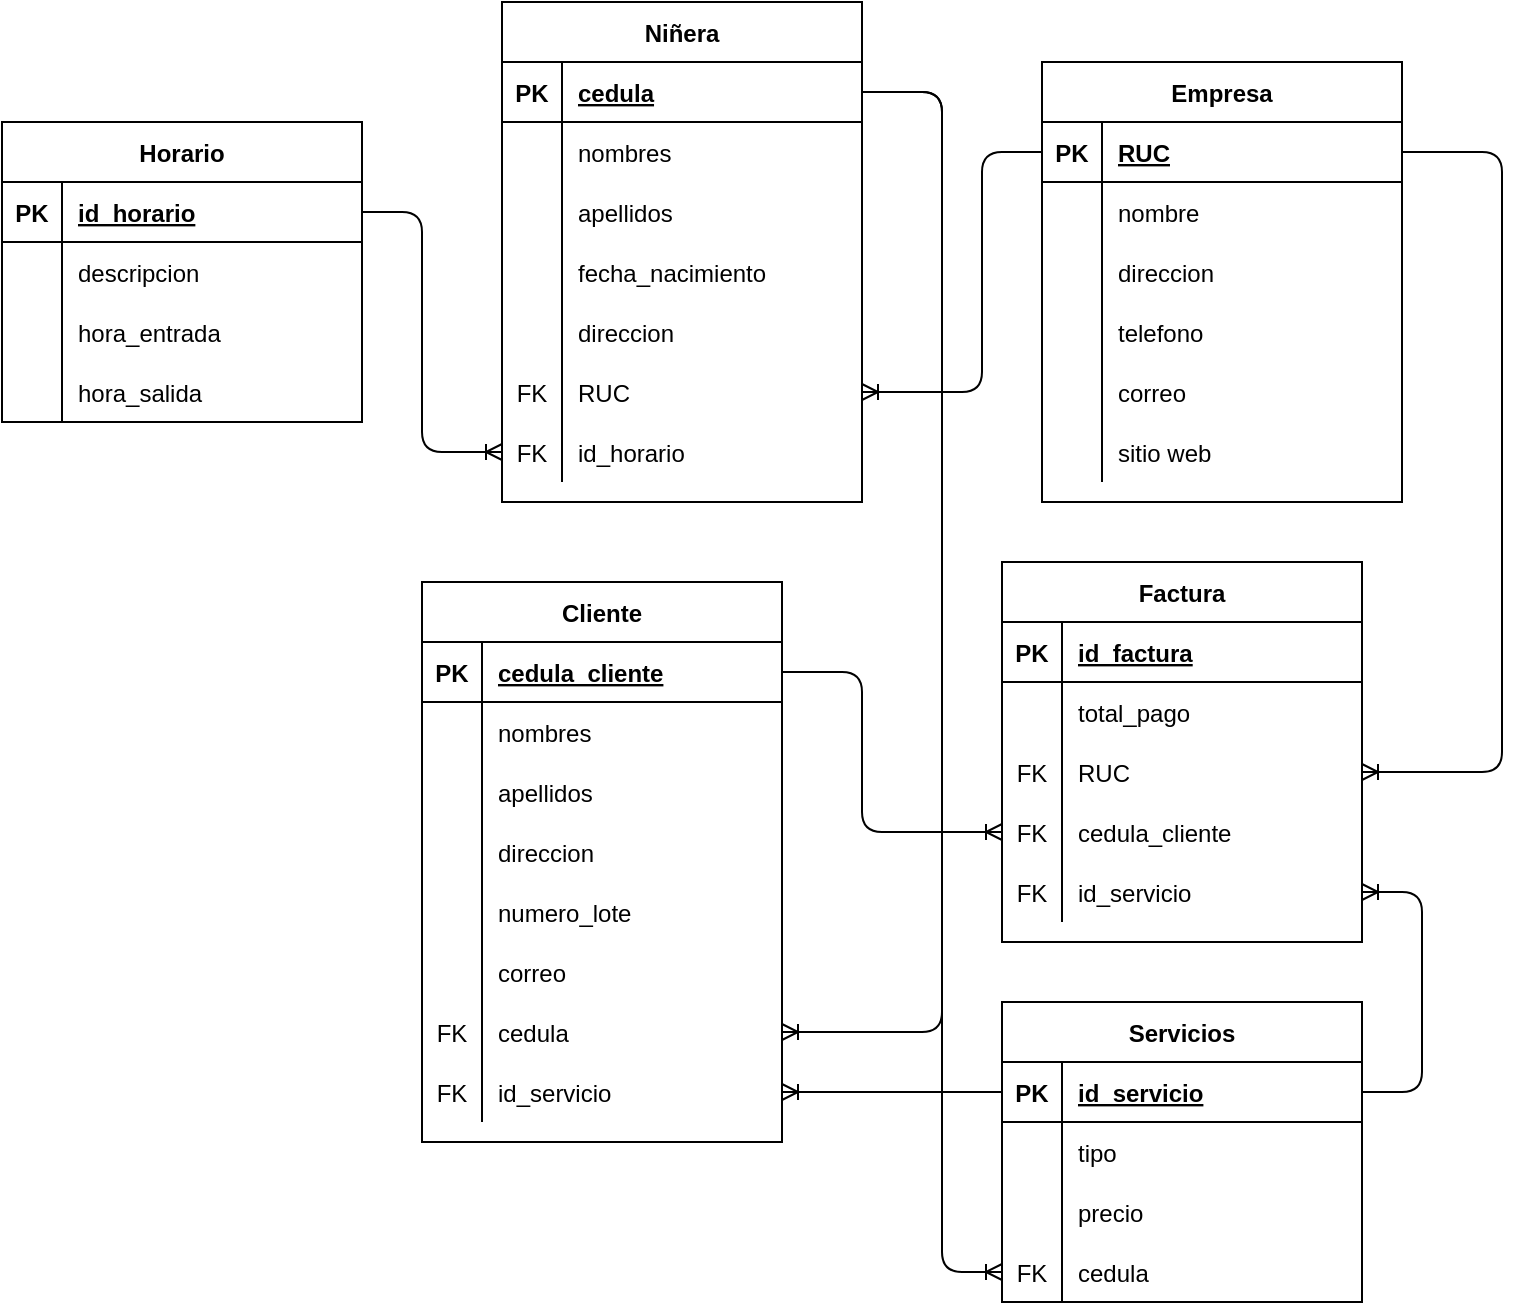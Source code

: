 <mxfile version="14.1.1" type="github">
  <diagram id="5tluQdL6xdT2zrSYv1yT" name="Page-1">
    <mxGraphModel dx="1693" dy="440" grid="1" gridSize="10" guides="1" tooltips="1" connect="1" arrows="1" fold="1" page="1" pageScale="1" pageWidth="827" pageHeight="1169" math="0" shadow="0">
      <root>
        <mxCell id="0" />
        <mxCell id="1" parent="0" />
        <mxCell id="ym8hI3b31hgyL1Go6r70-1" value="Empresa" style="shape=table;startSize=30;container=1;collapsible=1;childLayout=tableLayout;fixedRows=1;rowLines=0;fontStyle=1;align=center;resizeLast=1;" vertex="1" parent="1">
          <mxGeometry x="380" y="50" width="180" height="220" as="geometry" />
        </mxCell>
        <mxCell id="ym8hI3b31hgyL1Go6r70-2" value="" style="shape=partialRectangle;collapsible=0;dropTarget=0;pointerEvents=0;fillColor=none;top=0;left=0;bottom=1;right=0;points=[[0,0.5],[1,0.5]];portConstraint=eastwest;" vertex="1" parent="ym8hI3b31hgyL1Go6r70-1">
          <mxGeometry y="30" width="180" height="30" as="geometry" />
        </mxCell>
        <mxCell id="ym8hI3b31hgyL1Go6r70-3" value="PK" style="shape=partialRectangle;connectable=0;fillColor=none;top=0;left=0;bottom=0;right=0;fontStyle=1;overflow=hidden;" vertex="1" parent="ym8hI3b31hgyL1Go6r70-2">
          <mxGeometry width="30" height="30" as="geometry" />
        </mxCell>
        <mxCell id="ym8hI3b31hgyL1Go6r70-4" value="RUC" style="shape=partialRectangle;connectable=0;fillColor=none;top=0;left=0;bottom=0;right=0;align=left;spacingLeft=6;fontStyle=5;overflow=hidden;" vertex="1" parent="ym8hI3b31hgyL1Go6r70-2">
          <mxGeometry x="30" width="150" height="30" as="geometry" />
        </mxCell>
        <mxCell id="ym8hI3b31hgyL1Go6r70-5" value="" style="shape=partialRectangle;collapsible=0;dropTarget=0;pointerEvents=0;fillColor=none;top=0;left=0;bottom=0;right=0;points=[[0,0.5],[1,0.5]];portConstraint=eastwest;" vertex="1" parent="ym8hI3b31hgyL1Go6r70-1">
          <mxGeometry y="60" width="180" height="30" as="geometry" />
        </mxCell>
        <mxCell id="ym8hI3b31hgyL1Go6r70-6" value="" style="shape=partialRectangle;connectable=0;fillColor=none;top=0;left=0;bottom=0;right=0;editable=1;overflow=hidden;" vertex="1" parent="ym8hI3b31hgyL1Go6r70-5">
          <mxGeometry width="30" height="30" as="geometry" />
        </mxCell>
        <mxCell id="ym8hI3b31hgyL1Go6r70-7" value="nombre" style="shape=partialRectangle;connectable=0;fillColor=none;top=0;left=0;bottom=0;right=0;align=left;spacingLeft=6;overflow=hidden;" vertex="1" parent="ym8hI3b31hgyL1Go6r70-5">
          <mxGeometry x="30" width="150" height="30" as="geometry" />
        </mxCell>
        <mxCell id="ym8hI3b31hgyL1Go6r70-8" value="" style="shape=partialRectangle;collapsible=0;dropTarget=0;pointerEvents=0;fillColor=none;top=0;left=0;bottom=0;right=0;points=[[0,0.5],[1,0.5]];portConstraint=eastwest;" vertex="1" parent="ym8hI3b31hgyL1Go6r70-1">
          <mxGeometry y="90" width="180" height="30" as="geometry" />
        </mxCell>
        <mxCell id="ym8hI3b31hgyL1Go6r70-9" value="" style="shape=partialRectangle;connectable=0;fillColor=none;top=0;left=0;bottom=0;right=0;editable=1;overflow=hidden;" vertex="1" parent="ym8hI3b31hgyL1Go6r70-8">
          <mxGeometry width="30" height="30" as="geometry" />
        </mxCell>
        <mxCell id="ym8hI3b31hgyL1Go6r70-10" value="direccion" style="shape=partialRectangle;connectable=0;fillColor=none;top=0;left=0;bottom=0;right=0;align=left;spacingLeft=6;overflow=hidden;" vertex="1" parent="ym8hI3b31hgyL1Go6r70-8">
          <mxGeometry x="30" width="150" height="30" as="geometry" />
        </mxCell>
        <mxCell id="ym8hI3b31hgyL1Go6r70-11" value="" style="shape=partialRectangle;collapsible=0;dropTarget=0;pointerEvents=0;fillColor=none;top=0;left=0;bottom=0;right=0;points=[[0,0.5],[1,0.5]];portConstraint=eastwest;" vertex="1" parent="ym8hI3b31hgyL1Go6r70-1">
          <mxGeometry y="120" width="180" height="30" as="geometry" />
        </mxCell>
        <mxCell id="ym8hI3b31hgyL1Go6r70-12" value="" style="shape=partialRectangle;connectable=0;fillColor=none;top=0;left=0;bottom=0;right=0;editable=1;overflow=hidden;" vertex="1" parent="ym8hI3b31hgyL1Go6r70-11">
          <mxGeometry width="30" height="30" as="geometry" />
        </mxCell>
        <mxCell id="ym8hI3b31hgyL1Go6r70-13" value="telefono" style="shape=partialRectangle;connectable=0;fillColor=none;top=0;left=0;bottom=0;right=0;align=left;spacingLeft=6;overflow=hidden;" vertex="1" parent="ym8hI3b31hgyL1Go6r70-11">
          <mxGeometry x="30" width="150" height="30" as="geometry" />
        </mxCell>
        <mxCell id="ym8hI3b31hgyL1Go6r70-14" value="" style="shape=partialRectangle;collapsible=0;dropTarget=0;pointerEvents=0;fillColor=none;top=0;left=0;bottom=0;right=0;points=[[0,0.5],[1,0.5]];portConstraint=eastwest;" vertex="1" parent="ym8hI3b31hgyL1Go6r70-1">
          <mxGeometry y="150" width="180" height="30" as="geometry" />
        </mxCell>
        <mxCell id="ym8hI3b31hgyL1Go6r70-15" value="" style="shape=partialRectangle;connectable=0;fillColor=none;top=0;left=0;bottom=0;right=0;editable=1;overflow=hidden;" vertex="1" parent="ym8hI3b31hgyL1Go6r70-14">
          <mxGeometry width="30" height="30" as="geometry" />
        </mxCell>
        <mxCell id="ym8hI3b31hgyL1Go6r70-16" value="correo" style="shape=partialRectangle;connectable=0;fillColor=none;top=0;left=0;bottom=0;right=0;align=left;spacingLeft=6;overflow=hidden;" vertex="1" parent="ym8hI3b31hgyL1Go6r70-14">
          <mxGeometry x="30" width="150" height="30" as="geometry" />
        </mxCell>
        <mxCell id="ym8hI3b31hgyL1Go6r70-17" value="" style="shape=partialRectangle;collapsible=0;dropTarget=0;pointerEvents=0;fillColor=none;top=0;left=0;bottom=0;right=0;points=[[0,0.5],[1,0.5]];portConstraint=eastwest;" vertex="1" parent="ym8hI3b31hgyL1Go6r70-1">
          <mxGeometry y="180" width="180" height="30" as="geometry" />
        </mxCell>
        <mxCell id="ym8hI3b31hgyL1Go6r70-18" value="" style="shape=partialRectangle;connectable=0;fillColor=none;top=0;left=0;bottom=0;right=0;editable=1;overflow=hidden;" vertex="1" parent="ym8hI3b31hgyL1Go6r70-17">
          <mxGeometry width="30" height="30" as="geometry" />
        </mxCell>
        <mxCell id="ym8hI3b31hgyL1Go6r70-19" value="sitio web" style="shape=partialRectangle;connectable=0;fillColor=none;top=0;left=0;bottom=0;right=0;align=left;spacingLeft=6;overflow=hidden;" vertex="1" parent="ym8hI3b31hgyL1Go6r70-17">
          <mxGeometry x="30" width="150" height="30" as="geometry" />
        </mxCell>
        <mxCell id="ym8hI3b31hgyL1Go6r70-20" value="Niñera" style="shape=table;startSize=30;container=1;collapsible=1;childLayout=tableLayout;fixedRows=1;rowLines=0;fontStyle=1;align=center;resizeLast=1;" vertex="1" parent="1">
          <mxGeometry x="110" y="20" width="180" height="250" as="geometry" />
        </mxCell>
        <mxCell id="ym8hI3b31hgyL1Go6r70-21" value="" style="shape=partialRectangle;collapsible=0;dropTarget=0;pointerEvents=0;fillColor=none;top=0;left=0;bottom=1;right=0;points=[[0,0.5],[1,0.5]];portConstraint=eastwest;" vertex="1" parent="ym8hI3b31hgyL1Go6r70-20">
          <mxGeometry y="30" width="180" height="30" as="geometry" />
        </mxCell>
        <mxCell id="ym8hI3b31hgyL1Go6r70-22" value="PK" style="shape=partialRectangle;connectable=0;fillColor=none;top=0;left=0;bottom=0;right=0;fontStyle=1;overflow=hidden;" vertex="1" parent="ym8hI3b31hgyL1Go6r70-21">
          <mxGeometry width="30" height="30" as="geometry" />
        </mxCell>
        <mxCell id="ym8hI3b31hgyL1Go6r70-23" value="cedula" style="shape=partialRectangle;connectable=0;fillColor=none;top=0;left=0;bottom=0;right=0;align=left;spacingLeft=6;fontStyle=5;overflow=hidden;" vertex="1" parent="ym8hI3b31hgyL1Go6r70-21">
          <mxGeometry x="30" width="150" height="30" as="geometry" />
        </mxCell>
        <mxCell id="ym8hI3b31hgyL1Go6r70-24" value="" style="shape=partialRectangle;collapsible=0;dropTarget=0;pointerEvents=0;fillColor=none;top=0;left=0;bottom=0;right=0;points=[[0,0.5],[1,0.5]];portConstraint=eastwest;" vertex="1" parent="ym8hI3b31hgyL1Go6r70-20">
          <mxGeometry y="60" width="180" height="30" as="geometry" />
        </mxCell>
        <mxCell id="ym8hI3b31hgyL1Go6r70-25" value="" style="shape=partialRectangle;connectable=0;fillColor=none;top=0;left=0;bottom=0;right=0;editable=1;overflow=hidden;" vertex="1" parent="ym8hI3b31hgyL1Go6r70-24">
          <mxGeometry width="30" height="30" as="geometry" />
        </mxCell>
        <mxCell id="ym8hI3b31hgyL1Go6r70-26" value="nombres" style="shape=partialRectangle;connectable=0;fillColor=none;top=0;left=0;bottom=0;right=0;align=left;spacingLeft=6;overflow=hidden;" vertex="1" parent="ym8hI3b31hgyL1Go6r70-24">
          <mxGeometry x="30" width="150" height="30" as="geometry" />
        </mxCell>
        <mxCell id="ym8hI3b31hgyL1Go6r70-27" value="" style="shape=partialRectangle;collapsible=0;dropTarget=0;pointerEvents=0;fillColor=none;top=0;left=0;bottom=0;right=0;points=[[0,0.5],[1,0.5]];portConstraint=eastwest;" vertex="1" parent="ym8hI3b31hgyL1Go6r70-20">
          <mxGeometry y="90" width="180" height="30" as="geometry" />
        </mxCell>
        <mxCell id="ym8hI3b31hgyL1Go6r70-28" value="" style="shape=partialRectangle;connectable=0;fillColor=none;top=0;left=0;bottom=0;right=0;editable=1;overflow=hidden;" vertex="1" parent="ym8hI3b31hgyL1Go6r70-27">
          <mxGeometry width="30" height="30" as="geometry" />
        </mxCell>
        <mxCell id="ym8hI3b31hgyL1Go6r70-29" value="apellidos" style="shape=partialRectangle;connectable=0;fillColor=none;top=0;left=0;bottom=0;right=0;align=left;spacingLeft=6;overflow=hidden;" vertex="1" parent="ym8hI3b31hgyL1Go6r70-27">
          <mxGeometry x="30" width="150" height="30" as="geometry" />
        </mxCell>
        <mxCell id="ym8hI3b31hgyL1Go6r70-30" value="" style="shape=partialRectangle;collapsible=0;dropTarget=0;pointerEvents=0;fillColor=none;top=0;left=0;bottom=0;right=0;points=[[0,0.5],[1,0.5]];portConstraint=eastwest;" vertex="1" parent="ym8hI3b31hgyL1Go6r70-20">
          <mxGeometry y="120" width="180" height="30" as="geometry" />
        </mxCell>
        <mxCell id="ym8hI3b31hgyL1Go6r70-31" value="" style="shape=partialRectangle;connectable=0;fillColor=none;top=0;left=0;bottom=0;right=0;editable=1;overflow=hidden;" vertex="1" parent="ym8hI3b31hgyL1Go6r70-30">
          <mxGeometry width="30" height="30" as="geometry" />
        </mxCell>
        <mxCell id="ym8hI3b31hgyL1Go6r70-32" value="fecha_nacimiento" style="shape=partialRectangle;connectable=0;fillColor=none;top=0;left=0;bottom=0;right=0;align=left;spacingLeft=6;overflow=hidden;" vertex="1" parent="ym8hI3b31hgyL1Go6r70-30">
          <mxGeometry x="30" width="150" height="30" as="geometry" />
        </mxCell>
        <mxCell id="ym8hI3b31hgyL1Go6r70-33" value="" style="shape=partialRectangle;collapsible=0;dropTarget=0;pointerEvents=0;fillColor=none;top=0;left=0;bottom=0;right=0;points=[[0,0.5],[1,0.5]];portConstraint=eastwest;" vertex="1" parent="ym8hI3b31hgyL1Go6r70-20">
          <mxGeometry y="150" width="180" height="30" as="geometry" />
        </mxCell>
        <mxCell id="ym8hI3b31hgyL1Go6r70-34" value="" style="shape=partialRectangle;connectable=0;fillColor=none;top=0;left=0;bottom=0;right=0;editable=1;overflow=hidden;" vertex="1" parent="ym8hI3b31hgyL1Go6r70-33">
          <mxGeometry width="30" height="30" as="geometry" />
        </mxCell>
        <mxCell id="ym8hI3b31hgyL1Go6r70-35" value="direccion" style="shape=partialRectangle;connectable=0;fillColor=none;top=0;left=0;bottom=0;right=0;align=left;spacingLeft=6;overflow=hidden;" vertex="1" parent="ym8hI3b31hgyL1Go6r70-33">
          <mxGeometry x="30" width="150" height="30" as="geometry" />
        </mxCell>
        <mxCell id="ym8hI3b31hgyL1Go6r70-106" value="" style="shape=partialRectangle;collapsible=0;dropTarget=0;pointerEvents=0;fillColor=none;top=0;left=0;bottom=0;right=0;points=[[0,0.5],[1,0.5]];portConstraint=eastwest;" vertex="1" parent="ym8hI3b31hgyL1Go6r70-20">
          <mxGeometry y="180" width="180" height="30" as="geometry" />
        </mxCell>
        <mxCell id="ym8hI3b31hgyL1Go6r70-107" value="FK" style="shape=partialRectangle;connectable=0;fillColor=none;top=0;left=0;bottom=0;right=0;editable=1;overflow=hidden;" vertex="1" parent="ym8hI3b31hgyL1Go6r70-106">
          <mxGeometry width="30" height="30" as="geometry" />
        </mxCell>
        <mxCell id="ym8hI3b31hgyL1Go6r70-108" value="RUC" style="shape=partialRectangle;connectable=0;fillColor=none;top=0;left=0;bottom=0;right=0;align=left;spacingLeft=6;overflow=hidden;" vertex="1" parent="ym8hI3b31hgyL1Go6r70-106">
          <mxGeometry x="30" width="150" height="30" as="geometry" />
        </mxCell>
        <mxCell id="ym8hI3b31hgyL1Go6r70-123" value="" style="shape=partialRectangle;collapsible=0;dropTarget=0;pointerEvents=0;fillColor=none;top=0;left=0;bottom=0;right=0;points=[[0,0.5],[1,0.5]];portConstraint=eastwest;" vertex="1" parent="ym8hI3b31hgyL1Go6r70-20">
          <mxGeometry y="210" width="180" height="30" as="geometry" />
        </mxCell>
        <mxCell id="ym8hI3b31hgyL1Go6r70-124" value="FK" style="shape=partialRectangle;connectable=0;fillColor=none;top=0;left=0;bottom=0;right=0;editable=1;overflow=hidden;" vertex="1" parent="ym8hI3b31hgyL1Go6r70-123">
          <mxGeometry width="30" height="30" as="geometry" />
        </mxCell>
        <mxCell id="ym8hI3b31hgyL1Go6r70-125" value="id_horario" style="shape=partialRectangle;connectable=0;fillColor=none;top=0;left=0;bottom=0;right=0;align=left;spacingLeft=6;overflow=hidden;" vertex="1" parent="ym8hI3b31hgyL1Go6r70-123">
          <mxGeometry x="30" width="150" height="30" as="geometry" />
        </mxCell>
        <mxCell id="ym8hI3b31hgyL1Go6r70-42" value="Servicios" style="shape=table;startSize=30;container=1;collapsible=1;childLayout=tableLayout;fixedRows=1;rowLines=0;fontStyle=1;align=center;resizeLast=1;" vertex="1" parent="1">
          <mxGeometry x="360" y="520" width="180" height="150" as="geometry" />
        </mxCell>
        <mxCell id="ym8hI3b31hgyL1Go6r70-43" value="" style="shape=partialRectangle;collapsible=0;dropTarget=0;pointerEvents=0;fillColor=none;top=0;left=0;bottom=1;right=0;points=[[0,0.5],[1,0.5]];portConstraint=eastwest;" vertex="1" parent="ym8hI3b31hgyL1Go6r70-42">
          <mxGeometry y="30" width="180" height="30" as="geometry" />
        </mxCell>
        <mxCell id="ym8hI3b31hgyL1Go6r70-44" value="PK" style="shape=partialRectangle;connectable=0;fillColor=none;top=0;left=0;bottom=0;right=0;fontStyle=1;overflow=hidden;" vertex="1" parent="ym8hI3b31hgyL1Go6r70-43">
          <mxGeometry width="30" height="30" as="geometry" />
        </mxCell>
        <mxCell id="ym8hI3b31hgyL1Go6r70-45" value="id_servicio" style="shape=partialRectangle;connectable=0;fillColor=none;top=0;left=0;bottom=0;right=0;align=left;spacingLeft=6;fontStyle=5;overflow=hidden;" vertex="1" parent="ym8hI3b31hgyL1Go6r70-43">
          <mxGeometry x="30" width="150" height="30" as="geometry" />
        </mxCell>
        <mxCell id="ym8hI3b31hgyL1Go6r70-46" value="" style="shape=partialRectangle;collapsible=0;dropTarget=0;pointerEvents=0;fillColor=none;top=0;left=0;bottom=0;right=0;points=[[0,0.5],[1,0.5]];portConstraint=eastwest;" vertex="1" parent="ym8hI3b31hgyL1Go6r70-42">
          <mxGeometry y="60" width="180" height="30" as="geometry" />
        </mxCell>
        <mxCell id="ym8hI3b31hgyL1Go6r70-47" value="" style="shape=partialRectangle;connectable=0;fillColor=none;top=0;left=0;bottom=0;right=0;editable=1;overflow=hidden;" vertex="1" parent="ym8hI3b31hgyL1Go6r70-46">
          <mxGeometry width="30" height="30" as="geometry" />
        </mxCell>
        <mxCell id="ym8hI3b31hgyL1Go6r70-48" value="tipo" style="shape=partialRectangle;connectable=0;fillColor=none;top=0;left=0;bottom=0;right=0;align=left;spacingLeft=6;overflow=hidden;" vertex="1" parent="ym8hI3b31hgyL1Go6r70-46">
          <mxGeometry x="30" width="150" height="30" as="geometry" />
        </mxCell>
        <mxCell id="ym8hI3b31hgyL1Go6r70-49" value="" style="shape=partialRectangle;collapsible=0;dropTarget=0;pointerEvents=0;fillColor=none;top=0;left=0;bottom=0;right=0;points=[[0,0.5],[1,0.5]];portConstraint=eastwest;" vertex="1" parent="ym8hI3b31hgyL1Go6r70-42">
          <mxGeometry y="90" width="180" height="30" as="geometry" />
        </mxCell>
        <mxCell id="ym8hI3b31hgyL1Go6r70-50" value="" style="shape=partialRectangle;connectable=0;fillColor=none;top=0;left=0;bottom=0;right=0;editable=1;overflow=hidden;" vertex="1" parent="ym8hI3b31hgyL1Go6r70-49">
          <mxGeometry width="30" height="30" as="geometry" />
        </mxCell>
        <mxCell id="ym8hI3b31hgyL1Go6r70-51" value="precio" style="shape=partialRectangle;connectable=0;fillColor=none;top=0;left=0;bottom=0;right=0;align=left;spacingLeft=6;overflow=hidden;" vertex="1" parent="ym8hI3b31hgyL1Go6r70-49">
          <mxGeometry x="30" width="150" height="30" as="geometry" />
        </mxCell>
        <mxCell id="ym8hI3b31hgyL1Go6r70-126" value="" style="shape=partialRectangle;collapsible=0;dropTarget=0;pointerEvents=0;fillColor=none;top=0;left=0;bottom=0;right=0;points=[[0,0.5],[1,0.5]];portConstraint=eastwest;" vertex="1" parent="ym8hI3b31hgyL1Go6r70-42">
          <mxGeometry y="120" width="180" height="30" as="geometry" />
        </mxCell>
        <mxCell id="ym8hI3b31hgyL1Go6r70-127" value="FK" style="shape=partialRectangle;connectable=0;fillColor=none;top=0;left=0;bottom=0;right=0;editable=1;overflow=hidden;" vertex="1" parent="ym8hI3b31hgyL1Go6r70-126">
          <mxGeometry width="30" height="30" as="geometry" />
        </mxCell>
        <mxCell id="ym8hI3b31hgyL1Go6r70-128" value="cedula" style="shape=partialRectangle;connectable=0;fillColor=none;top=0;left=0;bottom=0;right=0;align=left;spacingLeft=6;overflow=hidden;" vertex="1" parent="ym8hI3b31hgyL1Go6r70-126">
          <mxGeometry x="30" width="150" height="30" as="geometry" />
        </mxCell>
        <mxCell id="ym8hI3b31hgyL1Go6r70-55" value="Cliente" style="shape=table;startSize=30;container=1;collapsible=1;childLayout=tableLayout;fixedRows=1;rowLines=0;fontStyle=1;align=center;resizeLast=1;" vertex="1" parent="1">
          <mxGeometry x="70" y="310" width="180" height="280" as="geometry" />
        </mxCell>
        <mxCell id="ym8hI3b31hgyL1Go6r70-56" value="" style="shape=partialRectangle;collapsible=0;dropTarget=0;pointerEvents=0;fillColor=none;top=0;left=0;bottom=1;right=0;points=[[0,0.5],[1,0.5]];portConstraint=eastwest;" vertex="1" parent="ym8hI3b31hgyL1Go6r70-55">
          <mxGeometry y="30" width="180" height="30" as="geometry" />
        </mxCell>
        <mxCell id="ym8hI3b31hgyL1Go6r70-57" value="PK" style="shape=partialRectangle;connectable=0;fillColor=none;top=0;left=0;bottom=0;right=0;fontStyle=1;overflow=hidden;" vertex="1" parent="ym8hI3b31hgyL1Go6r70-56">
          <mxGeometry width="30" height="30" as="geometry" />
        </mxCell>
        <mxCell id="ym8hI3b31hgyL1Go6r70-58" value="cedula_cliente" style="shape=partialRectangle;connectable=0;fillColor=none;top=0;left=0;bottom=0;right=0;align=left;spacingLeft=6;fontStyle=5;overflow=hidden;" vertex="1" parent="ym8hI3b31hgyL1Go6r70-56">
          <mxGeometry x="30" width="150" height="30" as="geometry" />
        </mxCell>
        <mxCell id="ym8hI3b31hgyL1Go6r70-59" value="" style="shape=partialRectangle;collapsible=0;dropTarget=0;pointerEvents=0;fillColor=none;top=0;left=0;bottom=0;right=0;points=[[0,0.5],[1,0.5]];portConstraint=eastwest;" vertex="1" parent="ym8hI3b31hgyL1Go6r70-55">
          <mxGeometry y="60" width="180" height="30" as="geometry" />
        </mxCell>
        <mxCell id="ym8hI3b31hgyL1Go6r70-60" value="" style="shape=partialRectangle;connectable=0;fillColor=none;top=0;left=0;bottom=0;right=0;editable=1;overflow=hidden;" vertex="1" parent="ym8hI3b31hgyL1Go6r70-59">
          <mxGeometry width="30" height="30" as="geometry" />
        </mxCell>
        <mxCell id="ym8hI3b31hgyL1Go6r70-61" value="nombres" style="shape=partialRectangle;connectable=0;fillColor=none;top=0;left=0;bottom=0;right=0;align=left;spacingLeft=6;overflow=hidden;" vertex="1" parent="ym8hI3b31hgyL1Go6r70-59">
          <mxGeometry x="30" width="150" height="30" as="geometry" />
        </mxCell>
        <mxCell id="ym8hI3b31hgyL1Go6r70-62" value="" style="shape=partialRectangle;collapsible=0;dropTarget=0;pointerEvents=0;fillColor=none;top=0;left=0;bottom=0;right=0;points=[[0,0.5],[1,0.5]];portConstraint=eastwest;" vertex="1" parent="ym8hI3b31hgyL1Go6r70-55">
          <mxGeometry y="90" width="180" height="30" as="geometry" />
        </mxCell>
        <mxCell id="ym8hI3b31hgyL1Go6r70-63" value="" style="shape=partialRectangle;connectable=0;fillColor=none;top=0;left=0;bottom=0;right=0;editable=1;overflow=hidden;" vertex="1" parent="ym8hI3b31hgyL1Go6r70-62">
          <mxGeometry width="30" height="30" as="geometry" />
        </mxCell>
        <mxCell id="ym8hI3b31hgyL1Go6r70-64" value="apellidos" style="shape=partialRectangle;connectable=0;fillColor=none;top=0;left=0;bottom=0;right=0;align=left;spacingLeft=6;overflow=hidden;" vertex="1" parent="ym8hI3b31hgyL1Go6r70-62">
          <mxGeometry x="30" width="150" height="30" as="geometry" />
        </mxCell>
        <mxCell id="ym8hI3b31hgyL1Go6r70-65" value="" style="shape=partialRectangle;collapsible=0;dropTarget=0;pointerEvents=0;fillColor=none;top=0;left=0;bottom=0;right=0;points=[[0,0.5],[1,0.5]];portConstraint=eastwest;" vertex="1" parent="ym8hI3b31hgyL1Go6r70-55">
          <mxGeometry y="120" width="180" height="30" as="geometry" />
        </mxCell>
        <mxCell id="ym8hI3b31hgyL1Go6r70-66" value="" style="shape=partialRectangle;connectable=0;fillColor=none;top=0;left=0;bottom=0;right=0;editable=1;overflow=hidden;" vertex="1" parent="ym8hI3b31hgyL1Go6r70-65">
          <mxGeometry width="30" height="30" as="geometry" />
        </mxCell>
        <mxCell id="ym8hI3b31hgyL1Go6r70-67" value="direccion" style="shape=partialRectangle;connectable=0;fillColor=none;top=0;left=0;bottom=0;right=0;align=left;spacingLeft=6;overflow=hidden;" vertex="1" parent="ym8hI3b31hgyL1Go6r70-65">
          <mxGeometry x="30" width="150" height="30" as="geometry" />
        </mxCell>
        <mxCell id="ym8hI3b31hgyL1Go6r70-68" value="" style="shape=partialRectangle;collapsible=0;dropTarget=0;pointerEvents=0;fillColor=none;top=0;left=0;bottom=0;right=0;points=[[0,0.5],[1,0.5]];portConstraint=eastwest;" vertex="1" parent="ym8hI3b31hgyL1Go6r70-55">
          <mxGeometry y="150" width="180" height="30" as="geometry" />
        </mxCell>
        <mxCell id="ym8hI3b31hgyL1Go6r70-69" value="" style="shape=partialRectangle;connectable=0;fillColor=none;top=0;left=0;bottom=0;right=0;editable=1;overflow=hidden;" vertex="1" parent="ym8hI3b31hgyL1Go6r70-68">
          <mxGeometry width="30" height="30" as="geometry" />
        </mxCell>
        <mxCell id="ym8hI3b31hgyL1Go6r70-70" value="numero_lote" style="shape=partialRectangle;connectable=0;fillColor=none;top=0;left=0;bottom=0;right=0;align=left;spacingLeft=6;overflow=hidden;" vertex="1" parent="ym8hI3b31hgyL1Go6r70-68">
          <mxGeometry x="30" width="150" height="30" as="geometry" />
        </mxCell>
        <mxCell id="ym8hI3b31hgyL1Go6r70-71" value="" style="shape=partialRectangle;collapsible=0;dropTarget=0;pointerEvents=0;fillColor=none;top=0;left=0;bottom=0;right=0;points=[[0,0.5],[1,0.5]];portConstraint=eastwest;" vertex="1" parent="ym8hI3b31hgyL1Go6r70-55">
          <mxGeometry y="180" width="180" height="30" as="geometry" />
        </mxCell>
        <mxCell id="ym8hI3b31hgyL1Go6r70-72" value="" style="shape=partialRectangle;connectable=0;fillColor=none;top=0;left=0;bottom=0;right=0;editable=1;overflow=hidden;" vertex="1" parent="ym8hI3b31hgyL1Go6r70-71">
          <mxGeometry width="30" height="30" as="geometry" />
        </mxCell>
        <mxCell id="ym8hI3b31hgyL1Go6r70-73" value="correo" style="shape=partialRectangle;connectable=0;fillColor=none;top=0;left=0;bottom=0;right=0;align=left;spacingLeft=6;overflow=hidden;" vertex="1" parent="ym8hI3b31hgyL1Go6r70-71">
          <mxGeometry x="30" width="150" height="30" as="geometry" />
        </mxCell>
        <mxCell id="ym8hI3b31hgyL1Go6r70-103" value="" style="shape=partialRectangle;collapsible=0;dropTarget=0;pointerEvents=0;fillColor=none;top=0;left=0;bottom=0;right=0;points=[[0,0.5],[1,0.5]];portConstraint=eastwest;" vertex="1" parent="ym8hI3b31hgyL1Go6r70-55">
          <mxGeometry y="210" width="180" height="30" as="geometry" />
        </mxCell>
        <mxCell id="ym8hI3b31hgyL1Go6r70-104" value="FK" style="shape=partialRectangle;connectable=0;fillColor=none;top=0;left=0;bottom=0;right=0;editable=1;overflow=hidden;" vertex="1" parent="ym8hI3b31hgyL1Go6r70-103">
          <mxGeometry width="30" height="30" as="geometry" />
        </mxCell>
        <mxCell id="ym8hI3b31hgyL1Go6r70-105" value="cedula" style="shape=partialRectangle;connectable=0;fillColor=none;top=0;left=0;bottom=0;right=0;align=left;spacingLeft=6;overflow=hidden;" vertex="1" parent="ym8hI3b31hgyL1Go6r70-103">
          <mxGeometry x="30" width="150" height="30" as="geometry" />
        </mxCell>
        <mxCell id="ym8hI3b31hgyL1Go6r70-109" value="" style="shape=partialRectangle;collapsible=0;dropTarget=0;pointerEvents=0;fillColor=none;top=0;left=0;bottom=0;right=0;points=[[0,0.5],[1,0.5]];portConstraint=eastwest;" vertex="1" parent="ym8hI3b31hgyL1Go6r70-55">
          <mxGeometry y="240" width="180" height="30" as="geometry" />
        </mxCell>
        <mxCell id="ym8hI3b31hgyL1Go6r70-110" value="FK" style="shape=partialRectangle;connectable=0;fillColor=none;top=0;left=0;bottom=0;right=0;editable=1;overflow=hidden;" vertex="1" parent="ym8hI3b31hgyL1Go6r70-109">
          <mxGeometry width="30" height="30" as="geometry" />
        </mxCell>
        <mxCell id="ym8hI3b31hgyL1Go6r70-111" value="id_servicio" style="shape=partialRectangle;connectable=0;fillColor=none;top=0;left=0;bottom=0;right=0;align=left;spacingLeft=6;overflow=hidden;" vertex="1" parent="ym8hI3b31hgyL1Go6r70-109">
          <mxGeometry x="30" width="150" height="30" as="geometry" />
        </mxCell>
        <mxCell id="ym8hI3b31hgyL1Go6r70-74" value="Factura" style="shape=table;startSize=30;container=1;collapsible=1;childLayout=tableLayout;fixedRows=1;rowLines=0;fontStyle=1;align=center;resizeLast=1;" vertex="1" parent="1">
          <mxGeometry x="360" y="300" width="180" height="190" as="geometry" />
        </mxCell>
        <mxCell id="ym8hI3b31hgyL1Go6r70-75" value="" style="shape=partialRectangle;collapsible=0;dropTarget=0;pointerEvents=0;fillColor=none;top=0;left=0;bottom=1;right=0;points=[[0,0.5],[1,0.5]];portConstraint=eastwest;" vertex="1" parent="ym8hI3b31hgyL1Go6r70-74">
          <mxGeometry y="30" width="180" height="30" as="geometry" />
        </mxCell>
        <mxCell id="ym8hI3b31hgyL1Go6r70-76" value="PK" style="shape=partialRectangle;connectable=0;fillColor=none;top=0;left=0;bottom=0;right=0;fontStyle=1;overflow=hidden;" vertex="1" parent="ym8hI3b31hgyL1Go6r70-75">
          <mxGeometry width="30" height="30" as="geometry" />
        </mxCell>
        <mxCell id="ym8hI3b31hgyL1Go6r70-77" value="id_factura" style="shape=partialRectangle;connectable=0;fillColor=none;top=0;left=0;bottom=0;right=0;align=left;spacingLeft=6;fontStyle=5;overflow=hidden;" vertex="1" parent="ym8hI3b31hgyL1Go6r70-75">
          <mxGeometry x="30" width="150" height="30" as="geometry" />
        </mxCell>
        <mxCell id="ym8hI3b31hgyL1Go6r70-78" value="" style="shape=partialRectangle;collapsible=0;dropTarget=0;pointerEvents=0;fillColor=none;top=0;left=0;bottom=0;right=0;points=[[0,0.5],[1,0.5]];portConstraint=eastwest;" vertex="1" parent="ym8hI3b31hgyL1Go6r70-74">
          <mxGeometry y="60" width="180" height="30" as="geometry" />
        </mxCell>
        <mxCell id="ym8hI3b31hgyL1Go6r70-79" value="" style="shape=partialRectangle;connectable=0;fillColor=none;top=0;left=0;bottom=0;right=0;editable=1;overflow=hidden;" vertex="1" parent="ym8hI3b31hgyL1Go6r70-78">
          <mxGeometry width="30" height="30" as="geometry" />
        </mxCell>
        <mxCell id="ym8hI3b31hgyL1Go6r70-80" value="total_pago" style="shape=partialRectangle;connectable=0;fillColor=none;top=0;left=0;bottom=0;right=0;align=left;spacingLeft=6;overflow=hidden;" vertex="1" parent="ym8hI3b31hgyL1Go6r70-78">
          <mxGeometry x="30" width="150" height="30" as="geometry" />
        </mxCell>
        <mxCell id="ym8hI3b31hgyL1Go6r70-81" value="" style="shape=partialRectangle;collapsible=0;dropTarget=0;pointerEvents=0;fillColor=none;top=0;left=0;bottom=0;right=0;points=[[0,0.5],[1,0.5]];portConstraint=eastwest;" vertex="1" parent="ym8hI3b31hgyL1Go6r70-74">
          <mxGeometry y="90" width="180" height="30" as="geometry" />
        </mxCell>
        <mxCell id="ym8hI3b31hgyL1Go6r70-82" value="FK" style="shape=partialRectangle;connectable=0;fillColor=none;top=0;left=0;bottom=0;right=0;editable=1;overflow=hidden;" vertex="1" parent="ym8hI3b31hgyL1Go6r70-81">
          <mxGeometry width="30" height="30" as="geometry" />
        </mxCell>
        <mxCell id="ym8hI3b31hgyL1Go6r70-83" value="RUC" style="shape=partialRectangle;connectable=0;fillColor=none;top=0;left=0;bottom=0;right=0;align=left;spacingLeft=6;overflow=hidden;" vertex="1" parent="ym8hI3b31hgyL1Go6r70-81">
          <mxGeometry x="30" width="150" height="30" as="geometry" />
        </mxCell>
        <mxCell id="ym8hI3b31hgyL1Go6r70-84" value="" style="shape=partialRectangle;collapsible=0;dropTarget=0;pointerEvents=0;fillColor=none;top=0;left=0;bottom=0;right=0;points=[[0,0.5],[1,0.5]];portConstraint=eastwest;" vertex="1" parent="ym8hI3b31hgyL1Go6r70-74">
          <mxGeometry y="120" width="180" height="30" as="geometry" />
        </mxCell>
        <mxCell id="ym8hI3b31hgyL1Go6r70-85" value="FK" style="shape=partialRectangle;connectable=0;fillColor=none;top=0;left=0;bottom=0;right=0;editable=1;overflow=hidden;" vertex="1" parent="ym8hI3b31hgyL1Go6r70-84">
          <mxGeometry width="30" height="30" as="geometry" />
        </mxCell>
        <mxCell id="ym8hI3b31hgyL1Go6r70-86" value="cedula_cliente" style="shape=partialRectangle;connectable=0;fillColor=none;top=0;left=0;bottom=0;right=0;align=left;spacingLeft=6;overflow=hidden;" vertex="1" parent="ym8hI3b31hgyL1Go6r70-84">
          <mxGeometry x="30" width="150" height="30" as="geometry" />
        </mxCell>
        <mxCell id="ym8hI3b31hgyL1Go6r70-100" value="" style="shape=partialRectangle;collapsible=0;dropTarget=0;pointerEvents=0;fillColor=none;top=0;left=0;bottom=0;right=0;points=[[0,0.5],[1,0.5]];portConstraint=eastwest;" vertex="1" parent="ym8hI3b31hgyL1Go6r70-74">
          <mxGeometry y="150" width="180" height="30" as="geometry" />
        </mxCell>
        <mxCell id="ym8hI3b31hgyL1Go6r70-101" value="FK" style="shape=partialRectangle;connectable=0;fillColor=none;top=0;left=0;bottom=0;right=0;editable=1;overflow=hidden;" vertex="1" parent="ym8hI3b31hgyL1Go6r70-100">
          <mxGeometry width="30" height="30" as="geometry" />
        </mxCell>
        <mxCell id="ym8hI3b31hgyL1Go6r70-102" value="id_servicio" style="shape=partialRectangle;connectable=0;fillColor=none;top=0;left=0;bottom=0;right=0;align=left;spacingLeft=6;overflow=hidden;" vertex="1" parent="ym8hI3b31hgyL1Go6r70-100">
          <mxGeometry x="30" width="150" height="30" as="geometry" />
        </mxCell>
        <mxCell id="ym8hI3b31hgyL1Go6r70-87" value="Horario" style="shape=table;startSize=30;container=1;collapsible=1;childLayout=tableLayout;fixedRows=1;rowLines=0;fontStyle=1;align=center;resizeLast=1;" vertex="1" parent="1">
          <mxGeometry x="-140" y="80" width="180" height="150" as="geometry" />
        </mxCell>
        <mxCell id="ym8hI3b31hgyL1Go6r70-88" value="" style="shape=partialRectangle;collapsible=0;dropTarget=0;pointerEvents=0;fillColor=none;top=0;left=0;bottom=1;right=0;points=[[0,0.5],[1,0.5]];portConstraint=eastwest;" vertex="1" parent="ym8hI3b31hgyL1Go6r70-87">
          <mxGeometry y="30" width="180" height="30" as="geometry" />
        </mxCell>
        <mxCell id="ym8hI3b31hgyL1Go6r70-89" value="PK" style="shape=partialRectangle;connectable=0;fillColor=none;top=0;left=0;bottom=0;right=0;fontStyle=1;overflow=hidden;" vertex="1" parent="ym8hI3b31hgyL1Go6r70-88">
          <mxGeometry width="30" height="30" as="geometry" />
        </mxCell>
        <mxCell id="ym8hI3b31hgyL1Go6r70-90" value="id_horario" style="shape=partialRectangle;connectable=0;fillColor=none;top=0;left=0;bottom=0;right=0;align=left;spacingLeft=6;fontStyle=5;overflow=hidden;" vertex="1" parent="ym8hI3b31hgyL1Go6r70-88">
          <mxGeometry x="30" width="150" height="30" as="geometry" />
        </mxCell>
        <mxCell id="ym8hI3b31hgyL1Go6r70-91" value="" style="shape=partialRectangle;collapsible=0;dropTarget=0;pointerEvents=0;fillColor=none;top=0;left=0;bottom=0;right=0;points=[[0,0.5],[1,0.5]];portConstraint=eastwest;" vertex="1" parent="ym8hI3b31hgyL1Go6r70-87">
          <mxGeometry y="60" width="180" height="30" as="geometry" />
        </mxCell>
        <mxCell id="ym8hI3b31hgyL1Go6r70-92" value="" style="shape=partialRectangle;connectable=0;fillColor=none;top=0;left=0;bottom=0;right=0;editable=1;overflow=hidden;" vertex="1" parent="ym8hI3b31hgyL1Go6r70-91">
          <mxGeometry width="30" height="30" as="geometry" />
        </mxCell>
        <mxCell id="ym8hI3b31hgyL1Go6r70-93" value="descripcion" style="shape=partialRectangle;connectable=0;fillColor=none;top=0;left=0;bottom=0;right=0;align=left;spacingLeft=6;overflow=hidden;" vertex="1" parent="ym8hI3b31hgyL1Go6r70-91">
          <mxGeometry x="30" width="150" height="30" as="geometry" />
        </mxCell>
        <mxCell id="ym8hI3b31hgyL1Go6r70-94" value="" style="shape=partialRectangle;collapsible=0;dropTarget=0;pointerEvents=0;fillColor=none;top=0;left=0;bottom=0;right=0;points=[[0,0.5],[1,0.5]];portConstraint=eastwest;" vertex="1" parent="ym8hI3b31hgyL1Go6r70-87">
          <mxGeometry y="90" width="180" height="30" as="geometry" />
        </mxCell>
        <mxCell id="ym8hI3b31hgyL1Go6r70-95" value="" style="shape=partialRectangle;connectable=0;fillColor=none;top=0;left=0;bottom=0;right=0;editable=1;overflow=hidden;" vertex="1" parent="ym8hI3b31hgyL1Go6r70-94">
          <mxGeometry width="30" height="30" as="geometry" />
        </mxCell>
        <mxCell id="ym8hI3b31hgyL1Go6r70-96" value="hora_entrada" style="shape=partialRectangle;connectable=0;fillColor=none;top=0;left=0;bottom=0;right=0;align=left;spacingLeft=6;overflow=hidden;" vertex="1" parent="ym8hI3b31hgyL1Go6r70-94">
          <mxGeometry x="30" width="150" height="30" as="geometry" />
        </mxCell>
        <mxCell id="ym8hI3b31hgyL1Go6r70-97" value="" style="shape=partialRectangle;collapsible=0;dropTarget=0;pointerEvents=0;fillColor=none;top=0;left=0;bottom=0;right=0;points=[[0,0.5],[1,0.5]];portConstraint=eastwest;" vertex="1" parent="ym8hI3b31hgyL1Go6r70-87">
          <mxGeometry y="120" width="180" height="30" as="geometry" />
        </mxCell>
        <mxCell id="ym8hI3b31hgyL1Go6r70-98" value="" style="shape=partialRectangle;connectable=0;fillColor=none;top=0;left=0;bottom=0;right=0;editable=1;overflow=hidden;" vertex="1" parent="ym8hI3b31hgyL1Go6r70-97">
          <mxGeometry width="30" height="30" as="geometry" />
        </mxCell>
        <mxCell id="ym8hI3b31hgyL1Go6r70-99" value="hora_salida" style="shape=partialRectangle;connectable=0;fillColor=none;top=0;left=0;bottom=0;right=0;align=left;spacingLeft=6;overflow=hidden;" vertex="1" parent="ym8hI3b31hgyL1Go6r70-97">
          <mxGeometry x="30" width="150" height="30" as="geometry" />
        </mxCell>
        <mxCell id="ym8hI3b31hgyL1Go6r70-112" value="" style="fontSize=12;html=1;endArrow=ERoneToMany;entryX=0;entryY=0.5;entryDx=0;entryDy=0;exitX=1;exitY=0.5;exitDx=0;exitDy=0;" edge="1" parent="1" source="ym8hI3b31hgyL1Go6r70-88" target="ym8hI3b31hgyL1Go6r70-123">
          <mxGeometry width="100" height="100" relative="1" as="geometry">
            <mxPoint x="50" y="20" as="sourcePoint" />
            <mxPoint x="100" y="200" as="targetPoint" />
            <Array as="points">
              <mxPoint x="70" y="125" />
              <mxPoint x="70" y="245" />
            </Array>
          </mxGeometry>
        </mxCell>
        <mxCell id="ym8hI3b31hgyL1Go6r70-113" value="" style="fontSize=12;html=1;endArrow=ERoneToMany;entryX=1;entryY=0.5;entryDx=0;entryDy=0;exitX=0;exitY=0.5;exitDx=0;exitDy=0;" edge="1" parent="1" source="ym8hI3b31hgyL1Go6r70-2" target="ym8hI3b31hgyL1Go6r70-106">
          <mxGeometry width="100" height="100" relative="1" as="geometry">
            <mxPoint x="270" y="340" as="sourcePoint" />
            <mxPoint x="370" y="240" as="targetPoint" />
            <Array as="points">
              <mxPoint x="350" y="95" />
              <mxPoint x="350" y="215" />
            </Array>
          </mxGeometry>
        </mxCell>
        <mxCell id="ym8hI3b31hgyL1Go6r70-117" value="" style="fontSize=12;html=1;endArrow=ERoneToMany;exitX=1;exitY=0.5;exitDx=0;exitDy=0;entryX=0;entryY=0.5;entryDx=0;entryDy=0;" edge="1" parent="1" source="ym8hI3b31hgyL1Go6r70-56" target="ym8hI3b31hgyL1Go6r70-84">
          <mxGeometry width="100" height="100" relative="1" as="geometry">
            <mxPoint x="330" y="420" as="sourcePoint" />
            <mxPoint x="430" y="320" as="targetPoint" />
            <Array as="points">
              <mxPoint x="290" y="355" />
              <mxPoint x="290" y="435" />
            </Array>
          </mxGeometry>
        </mxCell>
        <mxCell id="ym8hI3b31hgyL1Go6r70-118" value="" style="fontSize=12;html=1;endArrow=ERoneToMany;exitX=1;exitY=0.5;exitDx=0;exitDy=0;entryX=1;entryY=0.5;entryDx=0;entryDy=0;" edge="1" parent="1" source="ym8hI3b31hgyL1Go6r70-43" target="ym8hI3b31hgyL1Go6r70-100">
          <mxGeometry width="100" height="100" relative="1" as="geometry">
            <mxPoint x="240" y="530" as="sourcePoint" />
            <mxPoint x="340" y="430" as="targetPoint" />
            <Array as="points">
              <mxPoint x="570" y="565" />
              <mxPoint x="570" y="465" />
            </Array>
          </mxGeometry>
        </mxCell>
        <mxCell id="ym8hI3b31hgyL1Go6r70-119" value="" style="fontSize=12;html=1;endArrow=ERoneToMany;entryX=1;entryY=0.5;entryDx=0;entryDy=0;exitX=1;exitY=0.5;exitDx=0;exitDy=0;" edge="1" parent="1" source="ym8hI3b31hgyL1Go6r70-21" target="ym8hI3b31hgyL1Go6r70-103">
          <mxGeometry width="100" height="100" relative="1" as="geometry">
            <mxPoint x="320" y="290" as="sourcePoint" />
            <mxPoint x="260" y="370" as="targetPoint" />
            <Array as="points">
              <mxPoint x="330" y="65" />
              <mxPoint x="330" y="535" />
            </Array>
          </mxGeometry>
        </mxCell>
        <mxCell id="ym8hI3b31hgyL1Go6r70-120" value="" style="fontSize=12;html=1;endArrow=ERoneToMany;exitX=0;exitY=0.5;exitDx=0;exitDy=0;entryX=1;entryY=0.5;entryDx=0;entryDy=0;" edge="1" parent="1" source="ym8hI3b31hgyL1Go6r70-43" target="ym8hI3b31hgyL1Go6r70-109">
          <mxGeometry width="100" height="100" relative="1" as="geometry">
            <mxPoint x="160" y="620" as="sourcePoint" />
            <mxPoint x="260" y="520" as="targetPoint" />
          </mxGeometry>
        </mxCell>
        <mxCell id="ym8hI3b31hgyL1Go6r70-121" value="" style="fontSize=12;html=1;endArrow=ERoneToMany;entryX=1;entryY=0.5;entryDx=0;entryDy=0;exitX=1;exitY=0.5;exitDx=0;exitDy=0;" edge="1" parent="1" source="ym8hI3b31hgyL1Go6r70-2" target="ym8hI3b31hgyL1Go6r70-81">
          <mxGeometry width="100" height="100" relative="1" as="geometry">
            <mxPoint x="650" y="180" as="sourcePoint" />
            <mxPoint x="450" y="300" as="targetPoint" />
            <Array as="points">
              <mxPoint x="610" y="95" />
              <mxPoint x="610" y="405" />
            </Array>
          </mxGeometry>
        </mxCell>
        <mxCell id="ym8hI3b31hgyL1Go6r70-129" value="" style="fontSize=12;html=1;endArrow=ERoneToMany;entryX=0;entryY=0.5;entryDx=0;entryDy=0;exitX=1;exitY=0.5;exitDx=0;exitDy=0;" edge="1" parent="1" source="ym8hI3b31hgyL1Go6r70-21" target="ym8hI3b31hgyL1Go6r70-126">
          <mxGeometry width="100" height="100" relative="1" as="geometry">
            <mxPoint x="330" y="370" as="sourcePoint" />
            <mxPoint x="400" y="400" as="targetPoint" />
            <Array as="points">
              <mxPoint x="330" y="65" />
              <mxPoint x="330" y="655" />
            </Array>
          </mxGeometry>
        </mxCell>
      </root>
    </mxGraphModel>
  </diagram>
</mxfile>
